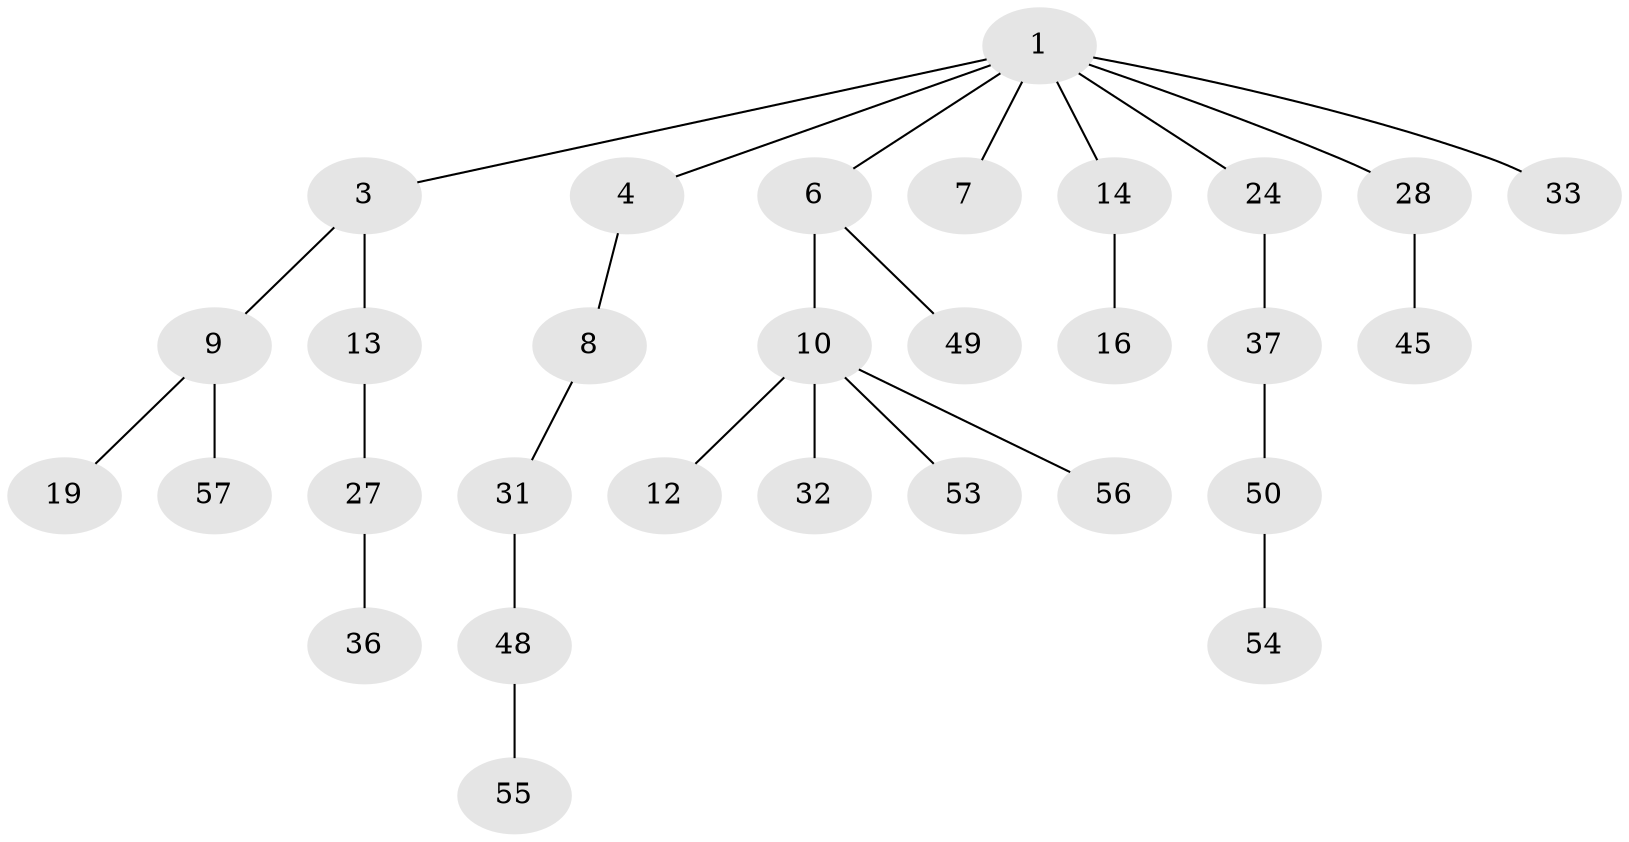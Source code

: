 // original degree distribution, {6: 0.03333333333333333, 3: 0.15, 5: 0.016666666666666666, 1: 0.43333333333333335, 4: 0.03333333333333333, 2: 0.3333333333333333}
// Generated by graph-tools (version 1.1) at 2025/19/03/04/25 18:19:26]
// undirected, 30 vertices, 29 edges
graph export_dot {
graph [start="1"]
  node [color=gray90,style=filled];
  1 [super="+2+5+11+20"];
  3 [super="+58+17+23"];
  4 [super="+21"];
  6 [super="+39"];
  7;
  8 [super="+22"];
  9 [super="+18+26"];
  10 [super="+30+25"];
  12;
  13 [super="+42"];
  14 [super="+15"];
  16;
  19 [super="+29"];
  24 [super="+35"];
  27;
  28;
  31 [super="+34"];
  32 [super="+43"];
  33 [super="+40"];
  36;
  37 [super="+44"];
  45;
  48;
  49;
  50 [super="+51"];
  53;
  54;
  55;
  56 [super="+60"];
  57;
  1 -- 3;
  1 -- 4;
  1 -- 14;
  1 -- 33;
  1 -- 6;
  1 -- 7;
  1 -- 24;
  1 -- 28;
  3 -- 9;
  3 -- 13;
  4 -- 8;
  6 -- 10;
  6 -- 49;
  8 -- 31;
  9 -- 19;
  9 -- 57;
  10 -- 12;
  10 -- 56;
  10 -- 53;
  10 -- 32;
  13 -- 27;
  14 -- 16;
  24 -- 37;
  27 -- 36;
  28 -- 45;
  31 -- 48;
  37 -- 50;
  48 -- 55;
  50 -- 54;
}
